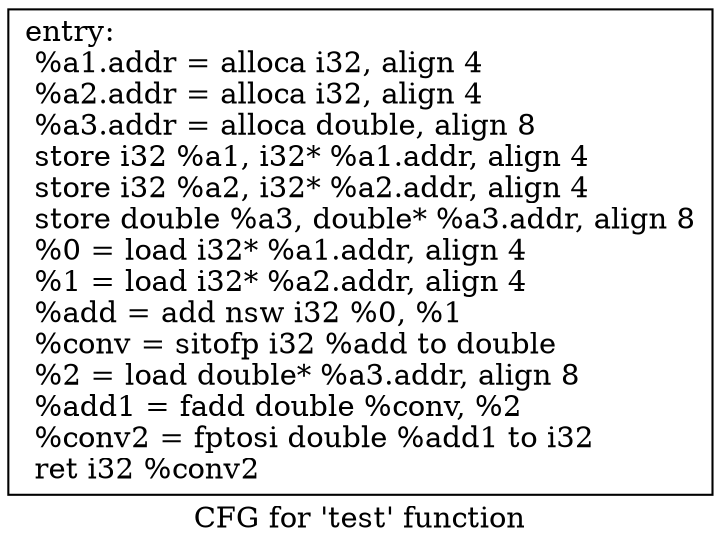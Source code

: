 digraph "CFG for 'test' function" {
	label="CFG for 'test' function";

	Node0x600031800 [shape=record,label="{entry:\l  %a1.addr = alloca i32, align 4\l  %a2.addr = alloca i32, align 4\l  %a3.addr = alloca double, align 8\l  store i32 %a1, i32* %a1.addr, align 4\l  store i32 %a2, i32* %a2.addr, align 4\l  store double %a3, double* %a3.addr, align 8\l  %0 = load i32* %a1.addr, align 4\l  %1 = load i32* %a2.addr, align 4\l  %add = add nsw i32 %0, %1\l  %conv = sitofp i32 %add to double\l  %2 = load double* %a3.addr, align 8\l  %add1 = fadd double %conv, %2\l  %conv2 = fptosi double %add1 to i32\l  ret i32 %conv2\l}"];
}
